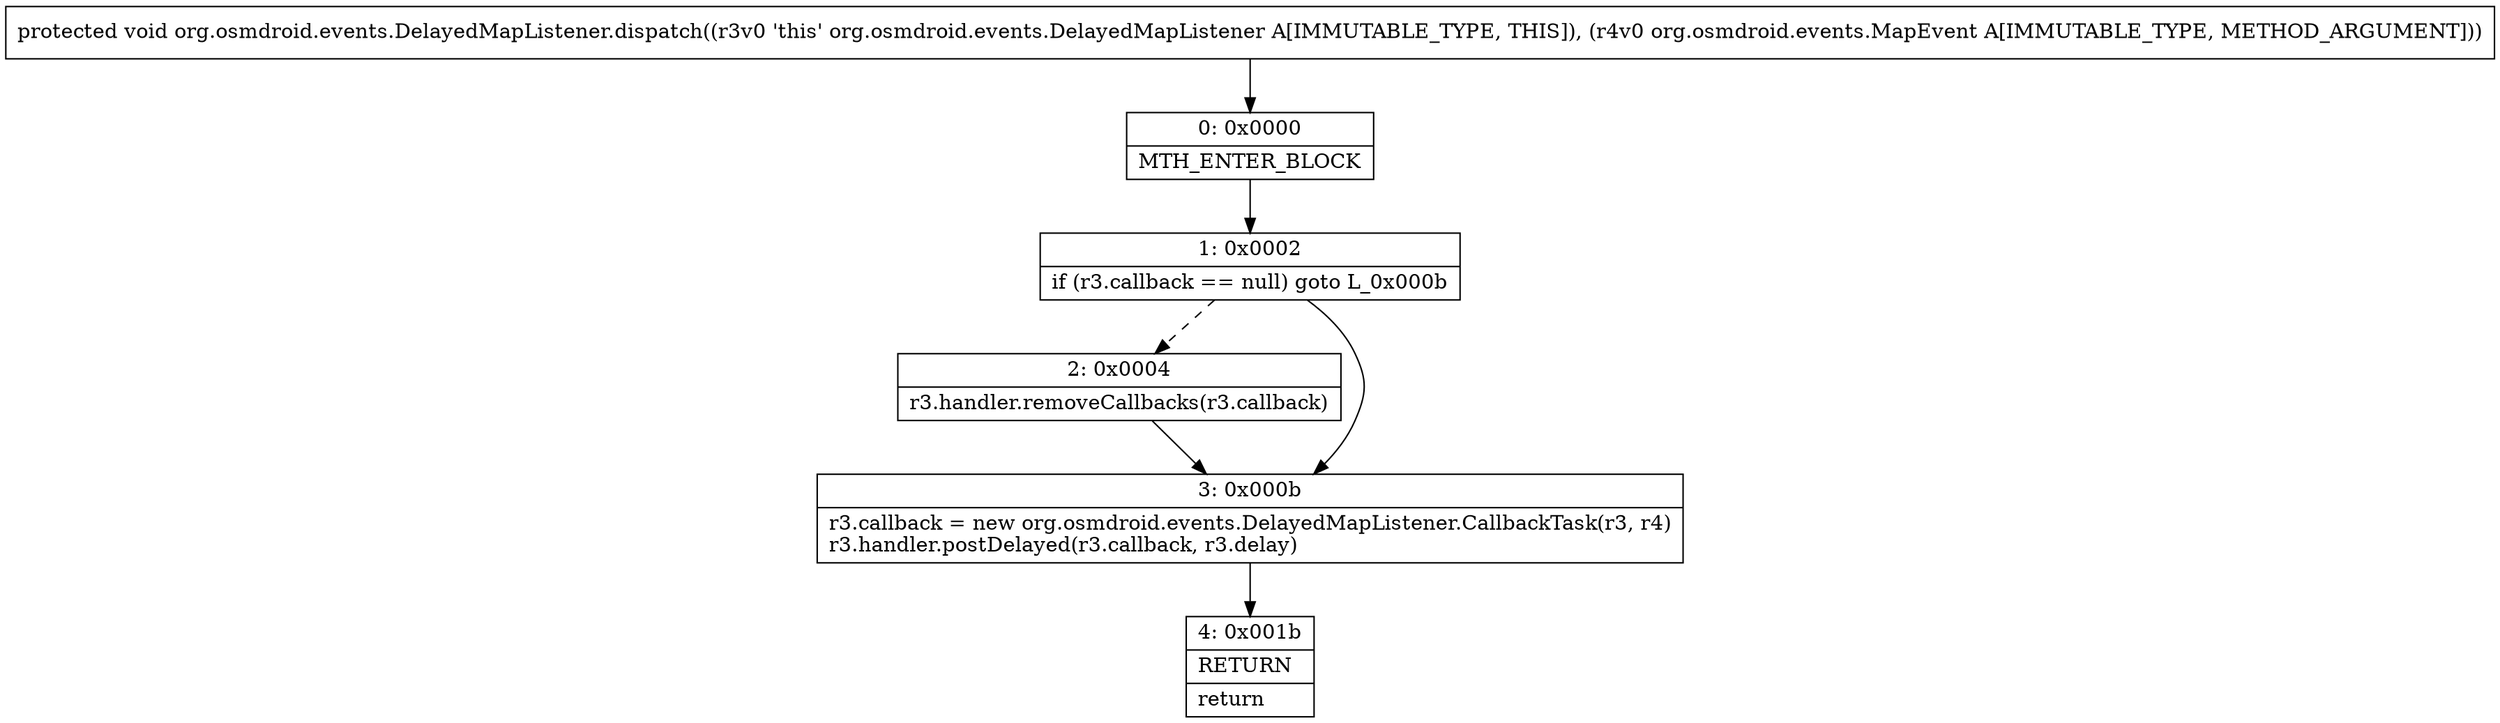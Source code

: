 digraph "CFG fororg.osmdroid.events.DelayedMapListener.dispatch(Lorg\/osmdroid\/events\/MapEvent;)V" {
Node_0 [shape=record,label="{0\:\ 0x0000|MTH_ENTER_BLOCK\l}"];
Node_1 [shape=record,label="{1\:\ 0x0002|if (r3.callback == null) goto L_0x000b\l}"];
Node_2 [shape=record,label="{2\:\ 0x0004|r3.handler.removeCallbacks(r3.callback)\l}"];
Node_3 [shape=record,label="{3\:\ 0x000b|r3.callback = new org.osmdroid.events.DelayedMapListener.CallbackTask(r3, r4)\lr3.handler.postDelayed(r3.callback, r3.delay)\l}"];
Node_4 [shape=record,label="{4\:\ 0x001b|RETURN\l|return\l}"];
MethodNode[shape=record,label="{protected void org.osmdroid.events.DelayedMapListener.dispatch((r3v0 'this' org.osmdroid.events.DelayedMapListener A[IMMUTABLE_TYPE, THIS]), (r4v0 org.osmdroid.events.MapEvent A[IMMUTABLE_TYPE, METHOD_ARGUMENT])) }"];
MethodNode -> Node_0;
Node_0 -> Node_1;
Node_1 -> Node_2[style=dashed];
Node_1 -> Node_3;
Node_2 -> Node_3;
Node_3 -> Node_4;
}

